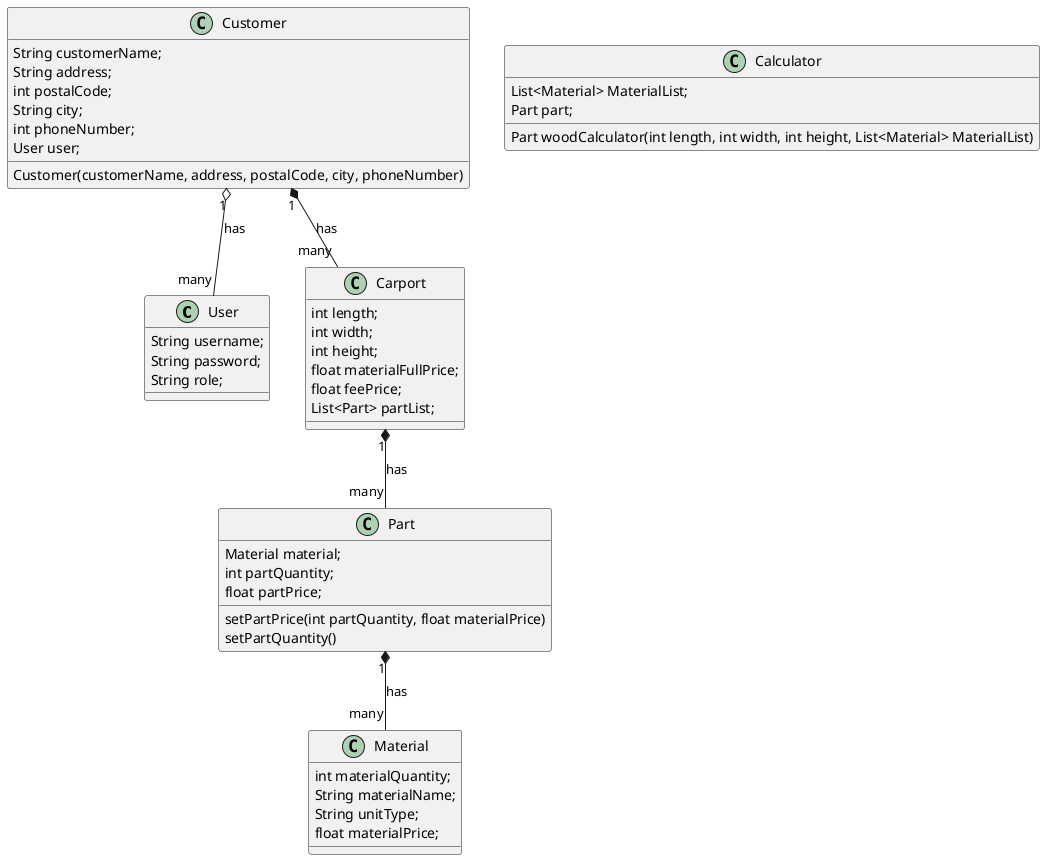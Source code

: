 @startuml
'https://plantuml.com/class-diagram

class User
class Customer
class Carport
class Material

Customer "1" o-- "many" User : has
Customer "1" *-- "many" Carport : has
Carport "1" *-- "many" Part : has
Part "1" *-- "many" Material : has

class User{
String username;
String password;
String role;
}

class Customer{
String customerName;
String address;
int postalCode;
String city;
int phoneNumber;
User user;
Customer(customerName, address, postalCode, city, phoneNumber)
'getters - for alle
'User user// constructor uden user
}

class Carport {
int length;
int width;
int height;
float materialFullPrice;
float feePrice;
List<Part> partList;
'getters - for alle
}

class Part{
Material material;
int partQuantity;
float partPrice;
setPartPrice(int partQuantity, float materialPrice)
'{quantity x mateterialPrice}
setPartQuantity()
'getters - for alle
}

class Material{
int materialQuantity;
String materialName;
String unitType;
float materialPrice;
'getters - for alle
}

class Calculator{
List<Material> MaterialList;
Part part;
Part woodCalculator(int length, int width, int height, List<Material> MaterialList)
}

@enduml